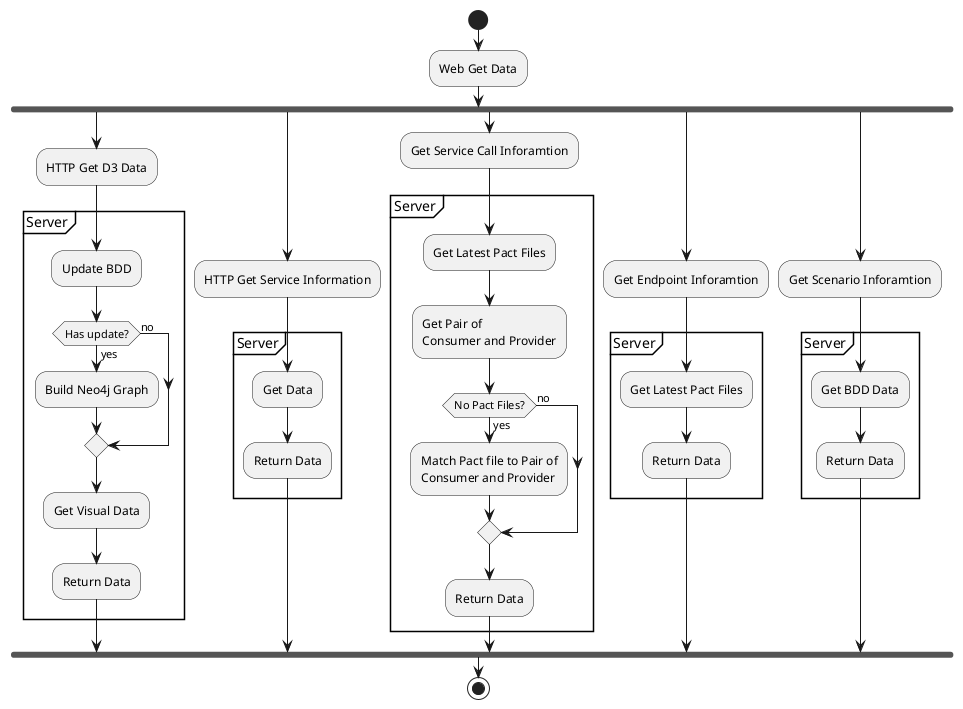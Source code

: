 @startuml
start
:Web Get Data;
fork
    :HTTP Get D3 Data;
    partition Server {
        :Update BDD;
        if (Has update?) then (yes)
            :Build Neo4j Graph;
        else (no)
        endif
        :Get Visual Data;
        :Return Data;
    }
fork again
    :HTTP Get Service Information;
    partition Server {
        :Get Data;
        :Return Data;
    }
fork again
    :Get Service Call Inforamtion;
    partition Server {
        :Get Latest Pact Files;
        :Get Pair of \nConsumer and Provider;
        if (No Pact Files?) then (yes)
            :Match Pact file to Pair of\nConsumer and Provider;
        else (no)
        endif
        :Return Data;
    }
fork again
    :Get Endpoint Inforamtion;
    partition Server {
        :Get Latest Pact Files;
        :Return Data;
    }
fork again
    :Get Scenario Inforamtion;
    partition Server {
        :Get BDD Data;
        :Return Data;
    }
end fork
stop
@enduml